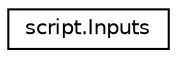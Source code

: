 digraph "Graphical Class Hierarchy"
{
 // LATEX_PDF_SIZE
  edge [fontname="Helvetica",fontsize="10",labelfontname="Helvetica",labelfontsize="10"];
  node [fontname="Helvetica",fontsize="10",shape=record];
  rankdir="LR";
  Node0 [label="script.Inputs",height=0.2,width=0.4,color="black", fillcolor="white", style="filled",URL="$classscript_1_1Inputs.html",tooltip=" "];
}

